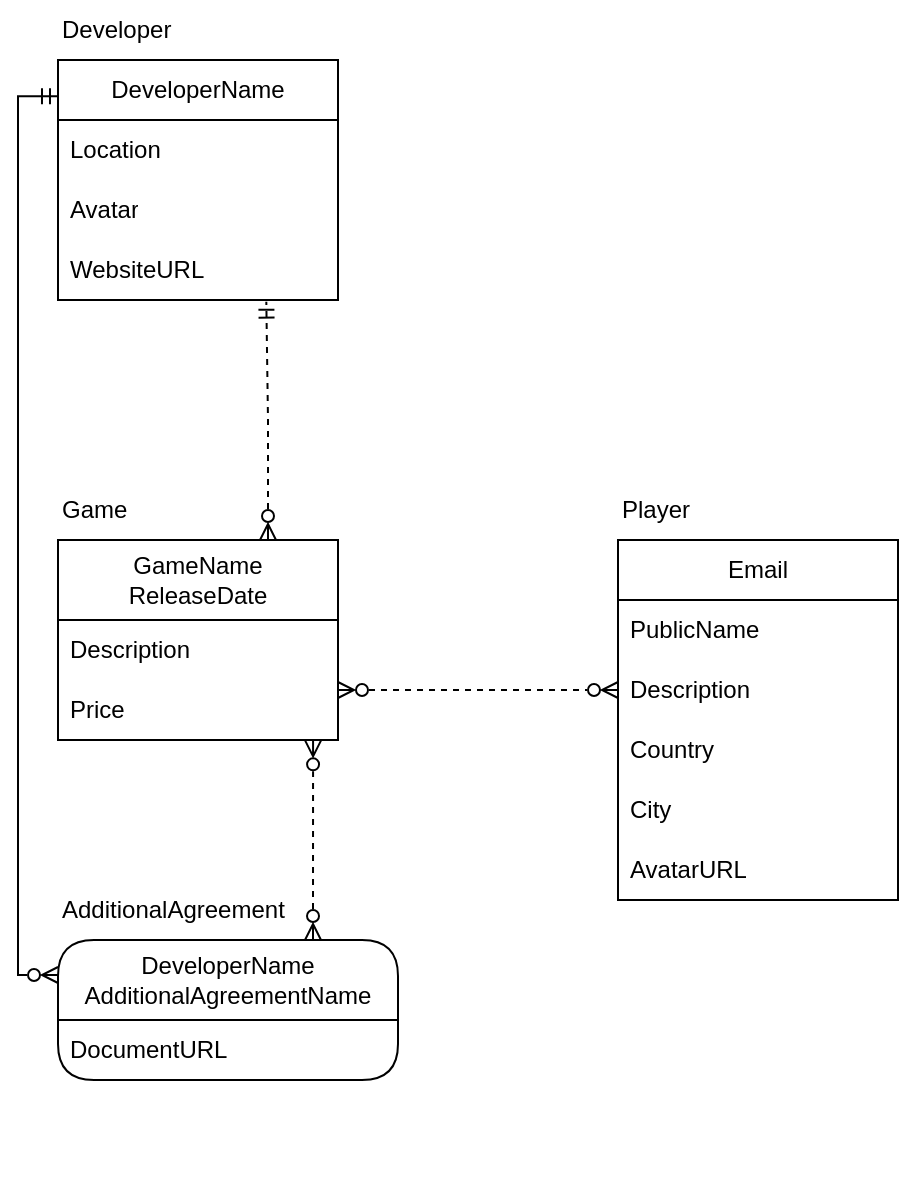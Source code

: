 <mxfile version="24.8.6">
  <diagram id="R2lEEEUBdFMjLlhIrx00" name="Page-1">
    <mxGraphModel dx="1366" dy="684" grid="1" gridSize="10" guides="1" tooltips="1" connect="1" arrows="1" fold="1" page="1" pageScale="1" pageWidth="850" pageHeight="1100" math="0" shadow="0" extFonts="Permanent Marker^https://fonts.googleapis.com/css?family=Permanent+Marker">
      <root>
        <mxCell id="0" />
        <mxCell id="1" parent="0" />
        <mxCell id="EpN7QXotQVh5cfstRT2r-7" value="" style="group" vertex="1" connectable="0" parent="1">
          <mxGeometry x="200" y="90" width="140" height="150" as="geometry" />
        </mxCell>
        <mxCell id="EpN7QXotQVh5cfstRT2r-1" value="DeveloperName" style="swimlane;fontStyle=0;childLayout=stackLayout;horizontal=1;startSize=30;horizontalStack=0;resizeParent=1;resizeParentMax=0;resizeLast=0;collapsible=1;marginBottom=0;whiteSpace=wrap;html=1;" vertex="1" parent="EpN7QXotQVh5cfstRT2r-7">
          <mxGeometry y="30" width="140" height="120" as="geometry" />
        </mxCell>
        <mxCell id="EpN7QXotQVh5cfstRT2r-2" value="Location" style="text;strokeColor=none;fillColor=none;align=left;verticalAlign=middle;spacingLeft=4;spacingRight=4;overflow=hidden;points=[[0,0.5],[1,0.5]];portConstraint=eastwest;rotatable=0;whiteSpace=wrap;html=1;" vertex="1" parent="EpN7QXotQVh5cfstRT2r-1">
          <mxGeometry y="30" width="140" height="30" as="geometry" />
        </mxCell>
        <mxCell id="EpN7QXotQVh5cfstRT2r-3" value="Avatar" style="text;strokeColor=none;fillColor=none;align=left;verticalAlign=middle;spacingLeft=4;spacingRight=4;overflow=hidden;points=[[0,0.5],[1,0.5]];portConstraint=eastwest;rotatable=0;whiteSpace=wrap;html=1;" vertex="1" parent="EpN7QXotQVh5cfstRT2r-1">
          <mxGeometry y="60" width="140" height="30" as="geometry" />
        </mxCell>
        <mxCell id="EpN7QXotQVh5cfstRT2r-4" value="WebsiteURL" style="text;strokeColor=none;fillColor=none;align=left;verticalAlign=middle;spacingLeft=4;spacingRight=4;overflow=hidden;points=[[0,0.5],[1,0.5]];portConstraint=eastwest;rotatable=0;whiteSpace=wrap;html=1;" vertex="1" parent="EpN7QXotQVh5cfstRT2r-1">
          <mxGeometry y="90" width="140" height="30" as="geometry" />
        </mxCell>
        <mxCell id="EpN7QXotQVh5cfstRT2r-6" value="&lt;div align=&quot;left&quot;&gt;Developer&lt;/div&gt;" style="text;html=1;align=left;verticalAlign=middle;resizable=0;points=[];autosize=1;strokeColor=none;fillColor=none;" vertex="1" parent="EpN7QXotQVh5cfstRT2r-7">
          <mxGeometry width="80" height="30" as="geometry" />
        </mxCell>
        <mxCell id="EpN7QXotQVh5cfstRT2r-8" value="" style="group;rounded=0;" vertex="1" connectable="0" parent="1">
          <mxGeometry x="200" y="330" width="140" height="150" as="geometry" />
        </mxCell>
        <mxCell id="EpN7QXotQVh5cfstRT2r-9" value="&lt;div&gt;GameName&lt;/div&gt;&lt;div&gt;ReleaseDate&lt;br&gt;&lt;/div&gt;" style="swimlane;fontStyle=0;childLayout=stackLayout;horizontal=1;startSize=40;horizontalStack=0;resizeParent=1;resizeParentMax=0;resizeLast=0;collapsible=1;marginBottom=0;whiteSpace=wrap;html=1;rounded=0;" vertex="1" parent="EpN7QXotQVh5cfstRT2r-8">
          <mxGeometry y="30" width="140" height="100" as="geometry" />
        </mxCell>
        <mxCell id="EpN7QXotQVh5cfstRT2r-10" value="Description" style="text;strokeColor=none;fillColor=none;align=left;verticalAlign=middle;spacingLeft=4;spacingRight=4;overflow=hidden;points=[[0,0.5],[1,0.5]];portConstraint=eastwest;rotatable=0;whiteSpace=wrap;html=1;" vertex="1" parent="EpN7QXotQVh5cfstRT2r-9">
          <mxGeometry y="40" width="140" height="30" as="geometry" />
        </mxCell>
        <mxCell id="EpN7QXotQVh5cfstRT2r-11" value="Price" style="text;strokeColor=none;fillColor=none;align=left;verticalAlign=middle;spacingLeft=4;spacingRight=4;overflow=hidden;points=[[0,0.5],[1,0.5]];portConstraint=eastwest;rotatable=0;whiteSpace=wrap;html=1;" vertex="1" parent="EpN7QXotQVh5cfstRT2r-9">
          <mxGeometry y="70" width="140" height="30" as="geometry" />
        </mxCell>
        <mxCell id="EpN7QXotQVh5cfstRT2r-13" value="&lt;div align=&quot;left&quot;&gt;Game&lt;/div&gt;" style="text;html=1;align=left;verticalAlign=middle;resizable=0;points=[];autosize=1;strokeColor=none;fillColor=none;" vertex="1" parent="EpN7QXotQVh5cfstRT2r-8">
          <mxGeometry width="60" height="30" as="geometry" />
        </mxCell>
        <mxCell id="EpN7QXotQVh5cfstRT2r-14" value="" style="group" vertex="1" connectable="0" parent="1">
          <mxGeometry x="480" y="330" width="140" height="150" as="geometry" />
        </mxCell>
        <mxCell id="EpN7QXotQVh5cfstRT2r-15" value="Email" style="swimlane;fontStyle=0;childLayout=stackLayout;horizontal=1;startSize=30;horizontalStack=0;resizeParent=1;resizeParentMax=0;resizeLast=0;collapsible=1;marginBottom=0;whiteSpace=wrap;html=1;" vertex="1" parent="EpN7QXotQVh5cfstRT2r-14">
          <mxGeometry y="30" width="140" height="180" as="geometry" />
        </mxCell>
        <mxCell id="EpN7QXotQVh5cfstRT2r-16" value="PublicName" style="text;strokeColor=none;fillColor=none;align=left;verticalAlign=middle;spacingLeft=4;spacingRight=4;overflow=hidden;points=[[0,0.5],[1,0.5]];portConstraint=eastwest;rotatable=0;whiteSpace=wrap;html=1;" vertex="1" parent="EpN7QXotQVh5cfstRT2r-15">
          <mxGeometry y="30" width="140" height="30" as="geometry" />
        </mxCell>
        <mxCell id="EpN7QXotQVh5cfstRT2r-17" value="Description" style="text;strokeColor=none;fillColor=none;align=left;verticalAlign=middle;spacingLeft=4;spacingRight=4;overflow=hidden;points=[[0,0.5],[1,0.5]];portConstraint=eastwest;rotatable=0;whiteSpace=wrap;html=1;" vertex="1" parent="EpN7QXotQVh5cfstRT2r-15">
          <mxGeometry y="60" width="140" height="30" as="geometry" />
        </mxCell>
        <mxCell id="EpN7QXotQVh5cfstRT2r-31" value="Country" style="text;strokeColor=none;fillColor=none;align=left;verticalAlign=middle;spacingLeft=4;spacingRight=4;overflow=hidden;points=[[0,0.5],[1,0.5]];portConstraint=eastwest;rotatable=0;whiteSpace=wrap;html=1;" vertex="1" parent="EpN7QXotQVh5cfstRT2r-15">
          <mxGeometry y="90" width="140" height="30" as="geometry" />
        </mxCell>
        <mxCell id="EpN7QXotQVh5cfstRT2r-32" value="City" style="text;strokeColor=none;fillColor=none;align=left;verticalAlign=middle;spacingLeft=4;spacingRight=4;overflow=hidden;points=[[0,0.5],[1,0.5]];portConstraint=eastwest;rotatable=0;whiteSpace=wrap;html=1;" vertex="1" parent="EpN7QXotQVh5cfstRT2r-15">
          <mxGeometry y="120" width="140" height="30" as="geometry" />
        </mxCell>
        <mxCell id="EpN7QXotQVh5cfstRT2r-18" value="AvatarURL" style="text;strokeColor=none;fillColor=none;align=left;verticalAlign=middle;spacingLeft=4;spacingRight=4;overflow=hidden;points=[[0,0.5],[1,0.5]];portConstraint=eastwest;rotatable=0;whiteSpace=wrap;html=1;" vertex="1" parent="EpN7QXotQVh5cfstRT2r-15">
          <mxGeometry y="150" width="140" height="30" as="geometry" />
        </mxCell>
        <mxCell id="EpN7QXotQVh5cfstRT2r-19" value="Player" style="text;html=1;align=left;verticalAlign=middle;resizable=0;points=[];autosize=1;strokeColor=none;fillColor=none;" vertex="1" parent="EpN7QXotQVh5cfstRT2r-14">
          <mxGeometry width="60" height="30" as="geometry" />
        </mxCell>
        <mxCell id="EpN7QXotQVh5cfstRT2r-25" style="edgeStyle=orthogonalEdgeStyle;rounded=0;orthogonalLoop=1;jettySize=auto;html=1;exitX=0.75;exitY=0;exitDx=0;exitDy=0;entryX=0.744;entryY=1.029;entryDx=0;entryDy=0;entryPerimeter=0;startArrow=ERzeroToMany;startFill=0;endArrow=ERmandOne;endFill=0;dashed=1;" edge="1" parent="1" source="EpN7QXotQVh5cfstRT2r-9" target="EpN7QXotQVh5cfstRT2r-4">
          <mxGeometry relative="1" as="geometry" />
        </mxCell>
        <mxCell id="EpN7QXotQVh5cfstRT2r-33" style="edgeStyle=orthogonalEdgeStyle;rounded=0;orthogonalLoop=1;jettySize=auto;html=1;exitX=1;exitY=0.75;exitDx=0;exitDy=0;entryX=0;entryY=0.5;entryDx=0;entryDy=0;dashed=1;startArrow=ERzeroToMany;startFill=0;endArrow=ERzeroToMany;endFill=0;" edge="1" parent="1" source="EpN7QXotQVh5cfstRT2r-9" target="EpN7QXotQVh5cfstRT2r-17">
          <mxGeometry relative="1" as="geometry" />
        </mxCell>
        <mxCell id="EpN7QXotQVh5cfstRT2r-34" value="" style="group;rounded=0;" vertex="1" connectable="0" parent="1">
          <mxGeometry x="200" y="530" width="170" height="150" as="geometry" />
        </mxCell>
        <mxCell id="EpN7QXotQVh5cfstRT2r-35" value="&lt;div&gt;DeveloperName&lt;/div&gt;&lt;div&gt;AdditionalAgreementName&lt;br&gt;&lt;/div&gt;" style="swimlane;fontStyle=0;childLayout=stackLayout;horizontal=1;startSize=40;horizontalStack=0;resizeParent=1;resizeParentMax=0;resizeLast=0;collapsible=1;marginBottom=0;whiteSpace=wrap;html=1;rounded=1;" vertex="1" parent="EpN7QXotQVh5cfstRT2r-34">
          <mxGeometry y="30" width="170" height="70" as="geometry" />
        </mxCell>
        <mxCell id="EpN7QXotQVh5cfstRT2r-36" value="DocumentURL" style="text;strokeColor=none;fillColor=none;align=left;verticalAlign=middle;spacingLeft=4;spacingRight=4;overflow=hidden;points=[[0,0.5],[1,0.5]];portConstraint=eastwest;rotatable=0;whiteSpace=wrap;html=1;" vertex="1" parent="EpN7QXotQVh5cfstRT2r-35">
          <mxGeometry y="40" width="170" height="30" as="geometry" />
        </mxCell>
        <mxCell id="EpN7QXotQVh5cfstRT2r-38" value="AdditionalAgreement" style="text;html=1;align=left;verticalAlign=middle;resizable=0;points=[];autosize=1;strokeColor=none;fillColor=none;" vertex="1" parent="EpN7QXotQVh5cfstRT2r-34">
          <mxGeometry width="130" height="30" as="geometry" />
        </mxCell>
        <mxCell id="EpN7QXotQVh5cfstRT2r-39" style="edgeStyle=orthogonalEdgeStyle;rounded=0;orthogonalLoop=1;jettySize=auto;html=1;exitX=0;exitY=0.25;exitDx=0;exitDy=0;entryX=0;entryY=0.151;entryDx=0;entryDy=0;entryPerimeter=0;startArrow=ERzeroToMany;startFill=0;endArrow=ERmandOne;endFill=0;" edge="1" parent="1" source="EpN7QXotQVh5cfstRT2r-35" target="EpN7QXotQVh5cfstRT2r-1">
          <mxGeometry relative="1" as="geometry" />
        </mxCell>
        <mxCell id="EpN7QXotQVh5cfstRT2r-40" style="edgeStyle=orthogonalEdgeStyle;rounded=0;orthogonalLoop=1;jettySize=auto;html=1;exitX=0.75;exitY=0;exitDx=0;exitDy=0;entryX=0.911;entryY=1.006;entryDx=0;entryDy=0;entryPerimeter=0;dashed=1;startArrow=ERzeroToMany;startFill=0;endArrow=ERzeroToMany;endFill=0;" edge="1" parent="1" source="EpN7QXotQVh5cfstRT2r-35" target="EpN7QXotQVh5cfstRT2r-11">
          <mxGeometry relative="1" as="geometry" />
        </mxCell>
      </root>
    </mxGraphModel>
  </diagram>
</mxfile>
